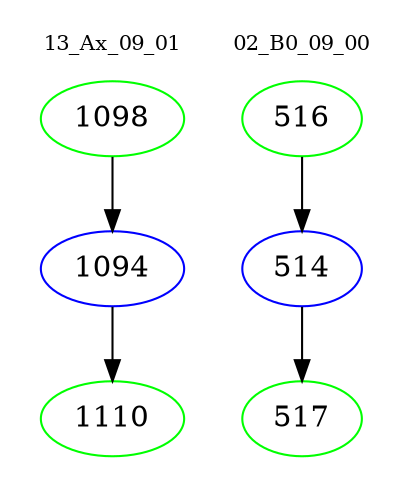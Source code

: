 digraph{
subgraph cluster_0 {
color = white
label = "13_Ax_09_01";
fontsize=10;
T0_1098 [label="1098", color="green"]
T0_1098 -> T0_1094 [color="black"]
T0_1094 [label="1094", color="blue"]
T0_1094 -> T0_1110 [color="black"]
T0_1110 [label="1110", color="green"]
}
subgraph cluster_1 {
color = white
label = "02_B0_09_00";
fontsize=10;
T1_516 [label="516", color="green"]
T1_516 -> T1_514 [color="black"]
T1_514 [label="514", color="blue"]
T1_514 -> T1_517 [color="black"]
T1_517 [label="517", color="green"]
}
}
